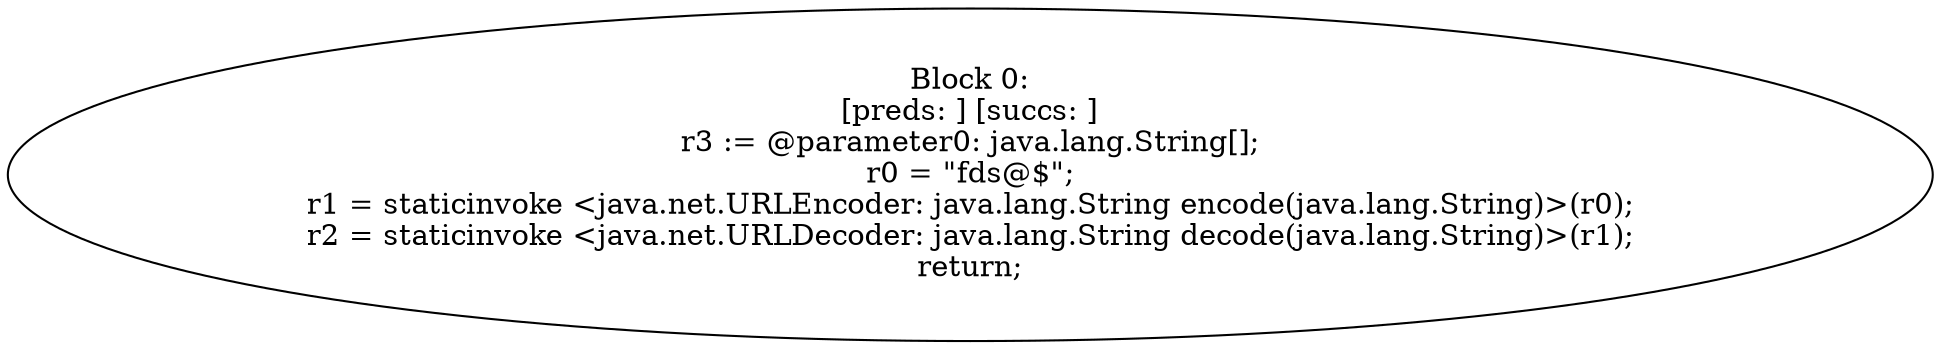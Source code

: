 digraph "unitGraph" {
    "Block 0:
[preds: ] [succs: ]
r3 := @parameter0: java.lang.String[];
r0 = \"fds@$\";
r1 = staticinvoke <java.net.URLEncoder: java.lang.String encode(java.lang.String)>(r0);
r2 = staticinvoke <java.net.URLDecoder: java.lang.String decode(java.lang.String)>(r1);
return;
"
}
